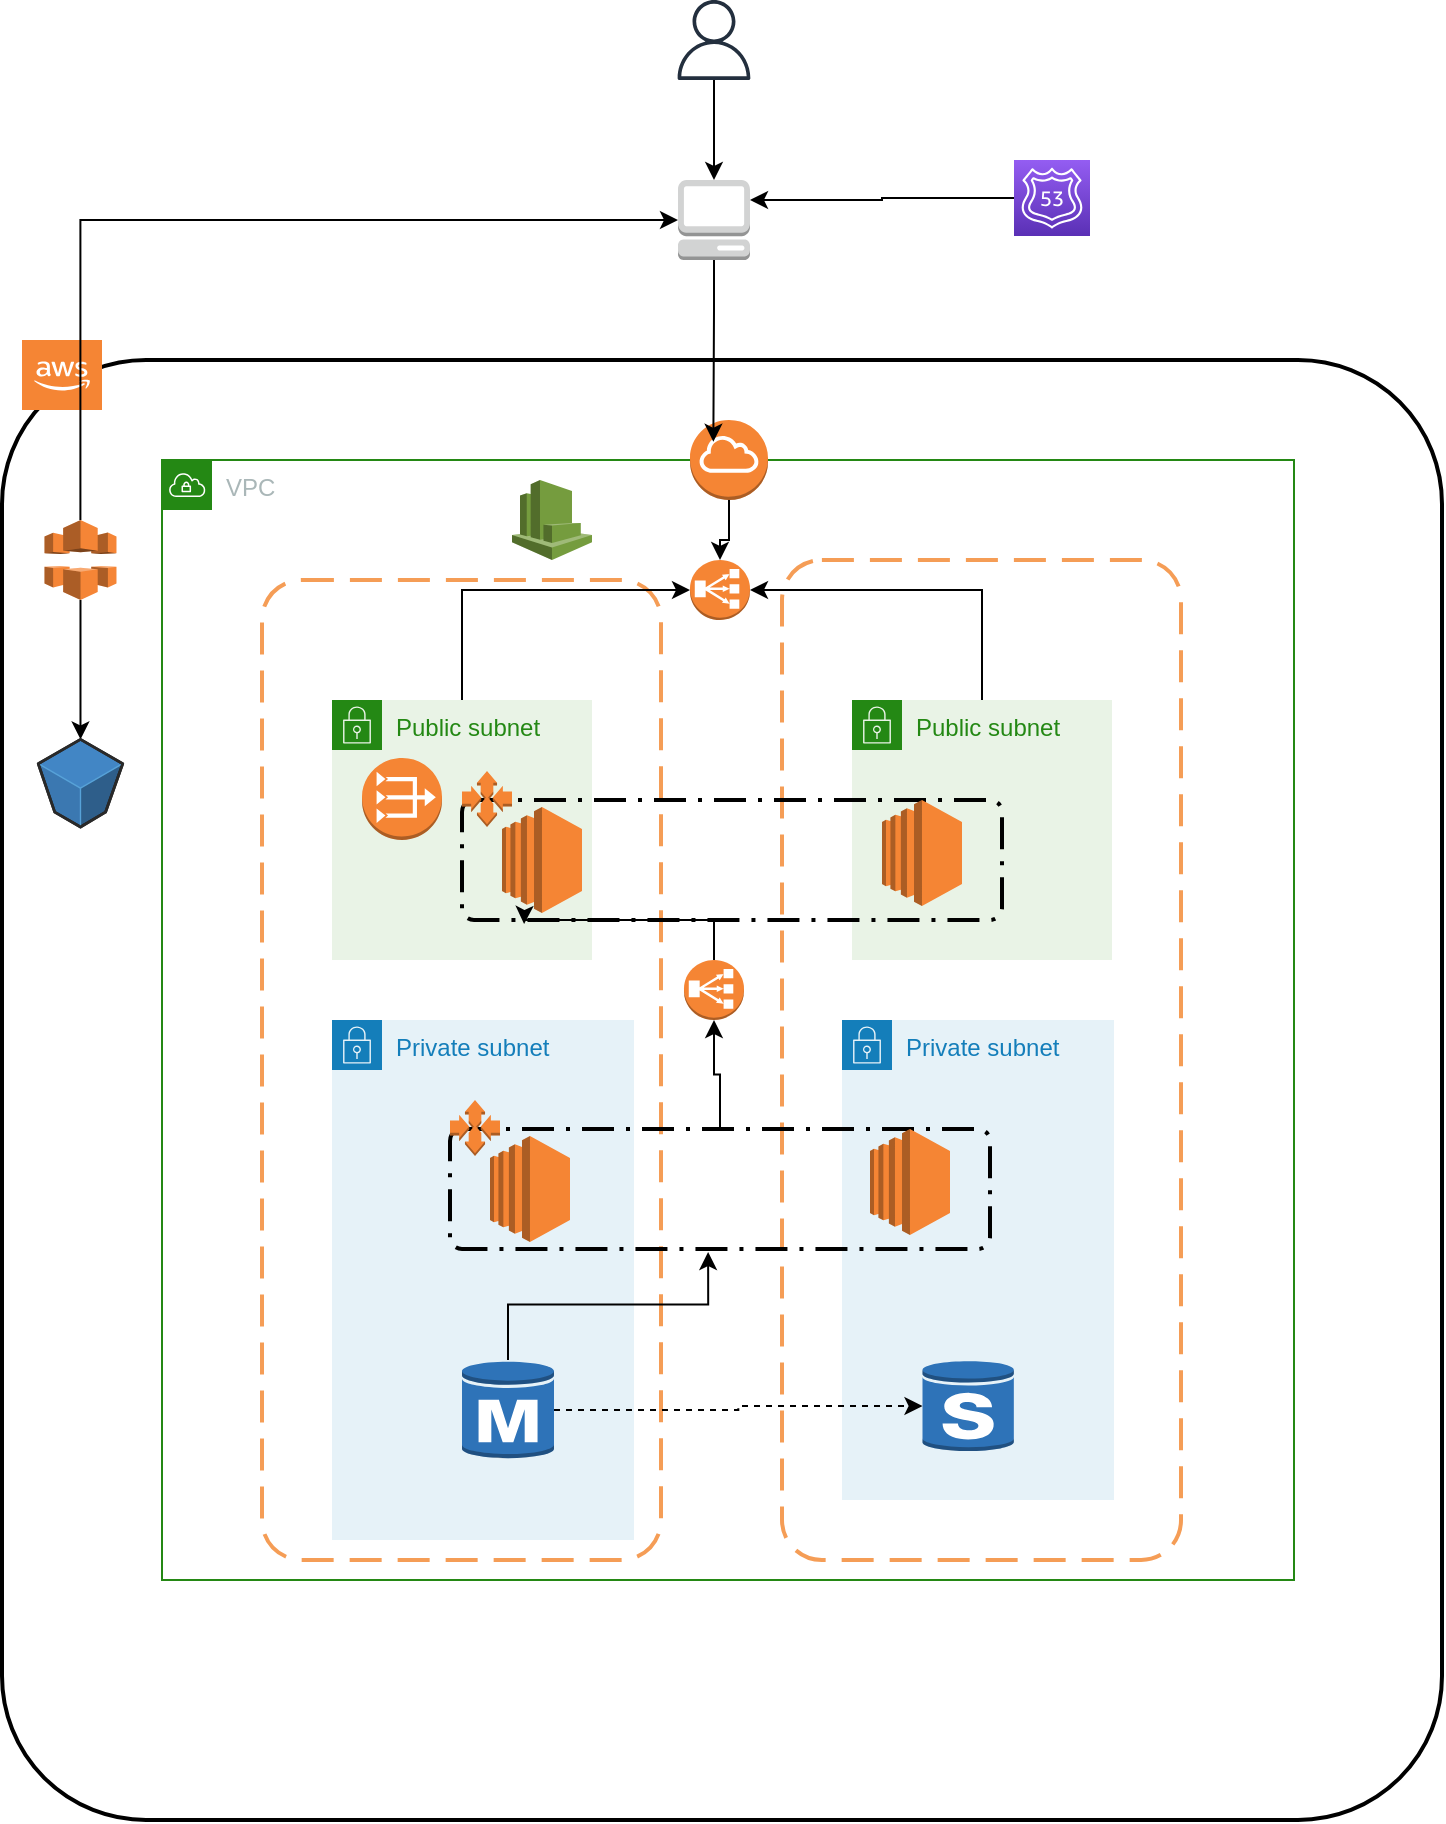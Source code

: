 <mxGraphModel dx="828" dy="452" grid="1" gridSize="10" guides="1" tooltips="1" connect="1" arrows="1" fold="1" page="1" pageScale="1" pageWidth="827" pageHeight="1169" math="0" shadow="0">
  <root>
    <mxCell id="0" />
    <mxCell id="1" parent="0" />
    <mxCell id="SvOMnRUsbYDvrZykP-B6-26" value="" style="rounded=1;arcSize=10;dashed=0;fillColor=none;gradientColor=none;strokeWidth=2;" parent="1" vertex="1">
      <mxGeometry x="54" y="190" width="720" height="730" as="geometry" />
    </mxCell>
    <mxCell id="SvOMnRUsbYDvrZykP-B6-1" value="VPC" style="points=[[0,0],[0.25,0],[0.5,0],[0.75,0],[1,0],[1,0.25],[1,0.5],[1,0.75],[1,1],[0.75,1],[0.5,1],[0.25,1],[0,1],[0,0.75],[0,0.5],[0,0.25]];outlineConnect=0;gradientColor=none;html=1;whiteSpace=wrap;fontSize=12;fontStyle=0;shape=mxgraph.aws4.group;grIcon=mxgraph.aws4.group_vpc;strokeColor=#248814;fillColor=none;verticalAlign=top;align=left;spacingLeft=30;fontColor=#AAB7B8;dashed=0;" parent="1" vertex="1">
      <mxGeometry x="134" y="240" width="566" height="560" as="geometry" />
    </mxCell>
    <mxCell id="SvOMnRUsbYDvrZykP-B6-2" value="" style="rounded=1;arcSize=10;dashed=1;strokeColor=#F59D56;fillColor=none;gradientColor=none;dashPattern=8 4;strokeWidth=2;" parent="1" vertex="1">
      <mxGeometry x="184" y="300" width="199.5" height="490" as="geometry" />
    </mxCell>
    <mxCell id="SvOMnRUsbYDvrZykP-B6-3" value="" style="rounded=1;arcSize=10;dashed=1;strokeColor=#F59D56;fillColor=none;gradientColor=none;dashPattern=8 4;strokeWidth=2;" parent="1" vertex="1">
      <mxGeometry x="444" y="290" width="199.5" height="500" as="geometry" />
    </mxCell>
    <mxCell id="SvOMnRUsbYDvrZykP-B6-20" style="edgeStyle=orthogonalEdgeStyle;rounded=0;orthogonalLoop=1;jettySize=auto;html=1;exitX=0.5;exitY=0;exitDx=0;exitDy=0;entryX=0;entryY=0.5;entryDx=0;entryDy=0;entryPerimeter=0;" parent="1" source="SvOMnRUsbYDvrZykP-B6-4" target="SvOMnRUsbYDvrZykP-B6-19" edge="1">
      <mxGeometry relative="1" as="geometry" />
    </mxCell>
    <mxCell id="SvOMnRUsbYDvrZykP-B6-4" value="Public subnet" style="points=[[0,0],[0.25,0],[0.5,0],[0.75,0],[1,0],[1,0.25],[1,0.5],[1,0.75],[1,1],[0.75,1],[0.5,1],[0.25,1],[0,1],[0,0.75],[0,0.5],[0,0.25]];outlineConnect=0;gradientColor=none;html=1;whiteSpace=wrap;fontSize=12;fontStyle=0;shape=mxgraph.aws4.group;grIcon=mxgraph.aws4.group_security_group;grStroke=0;strokeColor=#248814;fillColor=#E9F3E6;verticalAlign=top;align=left;spacingLeft=30;fontColor=#248814;dashed=0;" parent="1" vertex="1">
      <mxGeometry x="219" y="360" width="130" height="130" as="geometry" />
    </mxCell>
    <mxCell id="SvOMnRUsbYDvrZykP-B6-21" style="edgeStyle=orthogonalEdgeStyle;rounded=0;orthogonalLoop=1;jettySize=auto;html=1;exitX=0.5;exitY=0;exitDx=0;exitDy=0;entryX=1;entryY=0.5;entryDx=0;entryDy=0;entryPerimeter=0;" parent="1" source="SvOMnRUsbYDvrZykP-B6-5" target="SvOMnRUsbYDvrZykP-B6-19" edge="1">
      <mxGeometry relative="1" as="geometry" />
    </mxCell>
    <mxCell id="SvOMnRUsbYDvrZykP-B6-5" value="Public subnet" style="points=[[0,0],[0.25,0],[0.5,0],[0.75,0],[1,0],[1,0.25],[1,0.5],[1,0.75],[1,1],[0.75,1],[0.5,1],[0.25,1],[0,1],[0,0.75],[0,0.5],[0,0.25]];outlineConnect=0;gradientColor=none;html=1;whiteSpace=wrap;fontSize=12;fontStyle=0;shape=mxgraph.aws4.group;grIcon=mxgraph.aws4.group_security_group;grStroke=0;strokeColor=#248814;fillColor=#E9F3E6;verticalAlign=top;align=left;spacingLeft=30;fontColor=#248814;dashed=0;" parent="1" vertex="1">
      <mxGeometry x="479" y="360" width="130" height="130" as="geometry" />
    </mxCell>
    <mxCell id="SvOMnRUsbYDvrZykP-B6-6" value="Private subnet" style="points=[[0,0],[0.25,0],[0.5,0],[0.75,0],[1,0],[1,0.25],[1,0.5],[1,0.75],[1,1],[0.75,1],[0.5,1],[0.25,1],[0,1],[0,0.75],[0,0.5],[0,0.25]];outlineConnect=0;gradientColor=none;html=1;whiteSpace=wrap;fontSize=12;fontStyle=0;shape=mxgraph.aws4.group;grIcon=mxgraph.aws4.group_security_group;grStroke=0;strokeColor=#147EBA;fillColor=#E6F2F8;verticalAlign=top;align=left;spacingLeft=30;fontColor=#147EBA;dashed=0;" parent="1" vertex="1">
      <mxGeometry x="219" y="520" width="151" height="260" as="geometry" />
    </mxCell>
    <mxCell id="SvOMnRUsbYDvrZykP-B6-7" value="Private subnet" style="points=[[0,0],[0.25,0],[0.5,0],[0.75,0],[1,0],[1,0.25],[1,0.5],[1,0.75],[1,1],[0.75,1],[0.5,1],[0.25,1],[0,1],[0,0.75],[0,0.5],[0,0.25]];outlineConnect=0;gradientColor=none;html=1;whiteSpace=wrap;fontSize=12;fontStyle=0;shape=mxgraph.aws4.group;grIcon=mxgraph.aws4.group_security_group;grStroke=0;strokeColor=#147EBA;fillColor=#E6F2F8;verticalAlign=top;align=left;spacingLeft=30;fontColor=#147EBA;dashed=0;" parent="1" vertex="1">
      <mxGeometry x="474" y="520" width="136" height="240" as="geometry" />
    </mxCell>
    <mxCell id="SvOMnRUsbYDvrZykP-B6-9" value="" style="outlineConnect=0;dashed=0;verticalLabelPosition=bottom;verticalAlign=top;align=center;html=1;shape=mxgraph.aws3.vpc_nat_gateway;fillColor=#F58534;gradientColor=none;" parent="1" vertex="1">
      <mxGeometry x="234" y="389" width="40" height="41" as="geometry" />
    </mxCell>
    <mxCell id="SvOMnRUsbYDvrZykP-B6-12" value="" style="rounded=1;arcSize=10;dashed=1;fillColor=none;gradientColor=none;dashPattern=8 3 1 3;strokeWidth=2;" parent="1" vertex="1">
      <mxGeometry x="284" y="410" width="270" height="60" as="geometry" />
    </mxCell>
    <mxCell id="SvOMnRUsbYDvrZykP-B6-14" value="" style="outlineConnect=0;dashed=0;verticalLabelPosition=bottom;verticalAlign=top;align=center;html=1;shape=mxgraph.aws3.ec2;fillColor=#F58534;gradientColor=none;" parent="1" vertex="1">
      <mxGeometry x="304" y="413.5" width="40" height="53" as="geometry" />
    </mxCell>
    <mxCell id="SvOMnRUsbYDvrZykP-B6-15" value="" style="outlineConnect=0;dashed=0;verticalLabelPosition=bottom;verticalAlign=top;align=center;html=1;shape=mxgraph.aws3.ec2;fillColor=#F58534;gradientColor=none;" parent="1" vertex="1">
      <mxGeometry x="494" y="410" width="40" height="53" as="geometry" />
    </mxCell>
    <mxCell id="SvOMnRUsbYDvrZykP-B6-16" value="" style="outlineConnect=0;dashed=0;verticalLabelPosition=bottom;verticalAlign=top;align=center;html=1;shape=mxgraph.aws3.auto_scaling;fillColor=#F58534;gradientColor=none;" parent="1" vertex="1">
      <mxGeometry x="284" y="395.5" width="25" height="28" as="geometry" />
    </mxCell>
    <mxCell id="1bcdogwH6yoz4RuCBmq0-6" style="edgeStyle=orthogonalEdgeStyle;rounded=0;orthogonalLoop=1;jettySize=auto;html=1;entryX=0.5;entryY=0;entryDx=0;entryDy=0;entryPerimeter=0;" parent="1" source="SvOMnRUsbYDvrZykP-B6-17" target="SvOMnRUsbYDvrZykP-B6-19" edge="1">
      <mxGeometry relative="1" as="geometry" />
    </mxCell>
    <mxCell id="SvOMnRUsbYDvrZykP-B6-17" value="" style="outlineConnect=0;dashed=0;verticalLabelPosition=bottom;verticalAlign=top;align=center;html=1;shape=mxgraph.aws3.internet_gateway;fillColor=#F58534;gradientColor=none;" parent="1" vertex="1">
      <mxGeometry x="398" y="220" width="39" height="40" as="geometry" />
    </mxCell>
    <mxCell id="SvOMnRUsbYDvrZykP-B6-19" value="" style="outlineConnect=0;dashed=0;verticalLabelPosition=bottom;verticalAlign=top;align=center;html=1;shape=mxgraph.aws3.classic_load_balancer;fillColor=#F58534;gradientColor=none;" parent="1" vertex="1">
      <mxGeometry x="398" y="290" width="30" height="30" as="geometry" />
    </mxCell>
    <mxCell id="SvOMnRUsbYDvrZykP-B6-28" value="" style="outlineConnect=0;dashed=0;verticalLabelPosition=bottom;verticalAlign=top;align=center;html=1;shape=mxgraph.aws3.cloud_2;fillColor=#F58534;gradientColor=none;" parent="1" vertex="1">
      <mxGeometry x="64" y="180" width="40" height="35" as="geometry" />
    </mxCell>
    <mxCell id="1bcdogwH6yoz4RuCBmq0-1" value="" style="outlineConnect=0;dashed=0;verticalLabelPosition=bottom;verticalAlign=top;align=center;html=1;shape=mxgraph.aws3.cloudwatch;fillColor=#759C3E;gradientColor=none;" parent="1" vertex="1">
      <mxGeometry x="309" y="250" width="40" height="40" as="geometry" />
    </mxCell>
    <mxCell id="1bcdogwH6yoz4RuCBmq0-5" style="edgeStyle=orthogonalEdgeStyle;rounded=0;orthogonalLoop=1;jettySize=auto;html=1;entryX=0.494;entryY=0.056;entryDx=0;entryDy=0;entryPerimeter=0;" parent="1" source="1bcdogwH6yoz4RuCBmq0-2" target="SvOMnRUsbYDvrZykP-B6-26" edge="1">
      <mxGeometry relative="1" as="geometry" />
    </mxCell>
    <mxCell id="1bcdogwH6yoz4RuCBmq0-2" value="" style="outlineConnect=0;dashed=0;verticalLabelPosition=bottom;verticalAlign=top;align=center;html=1;shape=mxgraph.aws3.management_console;fillColor=#D2D3D3;gradientColor=none;" parent="1" vertex="1">
      <mxGeometry x="392" y="100" width="36" height="40" as="geometry" />
    </mxCell>
    <mxCell id="1bcdogwH6yoz4RuCBmq0-4" style="edgeStyle=orthogonalEdgeStyle;rounded=0;orthogonalLoop=1;jettySize=auto;html=1;entryX=0.5;entryY=0;entryDx=0;entryDy=0;entryPerimeter=0;" parent="1" source="1bcdogwH6yoz4RuCBmq0-3" target="1bcdogwH6yoz4RuCBmq0-2" edge="1">
      <mxGeometry relative="1" as="geometry" />
    </mxCell>
    <mxCell id="1bcdogwH6yoz4RuCBmq0-3" value="" style="outlineConnect=0;fontColor=#232F3E;gradientColor=none;fillColor=#232F3E;strokeColor=none;dashed=0;verticalLabelPosition=bottom;verticalAlign=top;align=center;html=1;fontSize=12;fontStyle=0;aspect=fixed;pointerEvents=1;shape=mxgraph.aws4.user;" parent="1" vertex="1">
      <mxGeometry x="390" y="10" width="40" height="40" as="geometry" />
    </mxCell>
    <mxCell id="LIP_4_6lwPR3aqc41IEP-4" style="edgeStyle=orthogonalEdgeStyle;rounded=0;orthogonalLoop=1;jettySize=auto;html=1;" parent="1" source="LIP_4_6lwPR3aqc41IEP-1" target="LIP_4_6lwPR3aqc41IEP-3" edge="1">
      <mxGeometry relative="1" as="geometry" />
    </mxCell>
    <mxCell id="LIP_4_6lwPR3aqc41IEP-5" style="edgeStyle=orthogonalEdgeStyle;rounded=0;orthogonalLoop=1;jettySize=auto;html=1;entryX=0;entryY=0.5;entryDx=0;entryDy=0;entryPerimeter=0;" parent="1" source="LIP_4_6lwPR3aqc41IEP-1" target="1bcdogwH6yoz4RuCBmq0-2" edge="1">
      <mxGeometry relative="1" as="geometry">
        <Array as="points">
          <mxPoint x="93" y="120" />
        </Array>
      </mxGeometry>
    </mxCell>
    <mxCell id="LIP_4_6lwPR3aqc41IEP-1" value="" style="outlineConnect=0;dashed=0;verticalLabelPosition=bottom;verticalAlign=top;align=center;html=1;shape=mxgraph.aws3.cloudfront;fillColor=#F58536;gradientColor=none;" parent="1" vertex="1">
      <mxGeometry x="75.24" y="270" width="36" height="40" as="geometry" />
    </mxCell>
    <mxCell id="LIP_4_6lwPR3aqc41IEP-3" value="" style="verticalLabelPosition=bottom;html=1;verticalAlign=top;strokeWidth=1;align=center;outlineConnect=0;dashed=0;outlineConnect=0;shape=mxgraph.aws3d.s3Bucket;fillColor=#4286c5;strokeColor=#57A2D8;aspect=fixed;" parent="1" vertex="1">
      <mxGeometry x="72.13" y="379.7" width="42.22" height="43.8" as="geometry" />
    </mxCell>
    <mxCell id="LIP_4_6lwPR3aqc41IEP-7" style="edgeStyle=orthogonalEdgeStyle;rounded=0;orthogonalLoop=1;jettySize=auto;html=1;entryX=1;entryY=0.25;entryDx=0;entryDy=0;entryPerimeter=0;" parent="1" source="LIP_4_6lwPR3aqc41IEP-6" target="1bcdogwH6yoz4RuCBmq0-2" edge="1">
      <mxGeometry relative="1" as="geometry" />
    </mxCell>
    <mxCell id="LIP_4_6lwPR3aqc41IEP-6" value="" style="points=[[0,0,0],[0.25,0,0],[0.5,0,0],[0.75,0,0],[1,0,0],[0,1,0],[0.25,1,0],[0.5,1,0],[0.75,1,0],[1,1,0],[0,0.25,0],[0,0.5,0],[0,0.75,0],[1,0.25,0],[1,0.5,0],[1,0.75,0]];outlineConnect=0;fontColor=#232F3E;gradientColor=#945DF2;gradientDirection=north;fillColor=#5A30B5;strokeColor=#ffffff;dashed=0;verticalLabelPosition=bottom;verticalAlign=top;align=center;html=1;fontSize=12;fontStyle=0;aspect=fixed;shape=mxgraph.aws4.resourceIcon;resIcon=mxgraph.aws4.route_53;" parent="1" vertex="1">
      <mxGeometry x="560" y="90" width="38" height="38" as="geometry" />
    </mxCell>
    <mxCell id="VL9K1f3Sl9hh_dgJZYFq-10" style="edgeStyle=orthogonalEdgeStyle;rounded=0;orthogonalLoop=1;jettySize=auto;html=1;entryX=0.5;entryY=1;entryDx=0;entryDy=0;entryPerimeter=0;" edge="1" parent="1" source="VL9K1f3Sl9hh_dgJZYFq-1" target="VL9K1f3Sl9hh_dgJZYFq-5">
      <mxGeometry relative="1" as="geometry" />
    </mxCell>
    <mxCell id="VL9K1f3Sl9hh_dgJZYFq-1" value="" style="rounded=1;arcSize=10;dashed=1;fillColor=none;gradientColor=none;dashPattern=8 3 1 3;strokeWidth=2;" vertex="1" parent="1">
      <mxGeometry x="278" y="574.5" width="270" height="60" as="geometry" />
    </mxCell>
    <mxCell id="VL9K1f3Sl9hh_dgJZYFq-2" value="" style="outlineConnect=0;dashed=0;verticalLabelPosition=bottom;verticalAlign=top;align=center;html=1;shape=mxgraph.aws3.ec2;fillColor=#F58534;gradientColor=none;" vertex="1" parent="1">
      <mxGeometry x="298" y="578" width="40" height="53" as="geometry" />
    </mxCell>
    <mxCell id="VL9K1f3Sl9hh_dgJZYFq-3" value="" style="outlineConnect=0;dashed=0;verticalLabelPosition=bottom;verticalAlign=top;align=center;html=1;shape=mxgraph.aws3.ec2;fillColor=#F58534;gradientColor=none;" vertex="1" parent="1">
      <mxGeometry x="488" y="574.5" width="40" height="53" as="geometry" />
    </mxCell>
    <mxCell id="VL9K1f3Sl9hh_dgJZYFq-4" value="" style="outlineConnect=0;dashed=0;verticalLabelPosition=bottom;verticalAlign=top;align=center;html=1;shape=mxgraph.aws3.auto_scaling;fillColor=#F58534;gradientColor=none;" vertex="1" parent="1">
      <mxGeometry x="278" y="560" width="25" height="28" as="geometry" />
    </mxCell>
    <mxCell id="VL9K1f3Sl9hh_dgJZYFq-9" style="edgeStyle=orthogonalEdgeStyle;rounded=0;orthogonalLoop=1;jettySize=auto;html=1;entryX=0.115;entryY=1.033;entryDx=0;entryDy=0;entryPerimeter=0;" edge="1" parent="1" source="VL9K1f3Sl9hh_dgJZYFq-5" target="SvOMnRUsbYDvrZykP-B6-12">
      <mxGeometry relative="1" as="geometry" />
    </mxCell>
    <mxCell id="VL9K1f3Sl9hh_dgJZYFq-5" value="" style="outlineConnect=0;dashed=0;verticalLabelPosition=bottom;verticalAlign=top;align=center;html=1;shape=mxgraph.aws3.classic_load_balancer;fillColor=#F58534;gradientColor=none;" vertex="1" parent="1">
      <mxGeometry x="395" y="490" width="30" height="30" as="geometry" />
    </mxCell>
    <mxCell id="VL9K1f3Sl9hh_dgJZYFq-11" style="edgeStyle=orthogonalEdgeStyle;rounded=0;orthogonalLoop=1;jettySize=auto;html=1;entryX=0.478;entryY=1.025;entryDx=0;entryDy=0;entryPerimeter=0;" edge="1" parent="1" source="VL9K1f3Sl9hh_dgJZYFq-6" target="VL9K1f3Sl9hh_dgJZYFq-1">
      <mxGeometry relative="1" as="geometry" />
    </mxCell>
    <mxCell id="VL9K1f3Sl9hh_dgJZYFq-14" style="edgeStyle=orthogonalEdgeStyle;rounded=0;orthogonalLoop=1;jettySize=auto;html=1;dashed=1;" edge="1" parent="1" source="VL9K1f3Sl9hh_dgJZYFq-6" target="VL9K1f3Sl9hh_dgJZYFq-7">
      <mxGeometry relative="1" as="geometry" />
    </mxCell>
    <mxCell id="VL9K1f3Sl9hh_dgJZYFq-6" value="" style="outlineConnect=0;dashed=0;verticalLabelPosition=bottom;verticalAlign=top;align=center;html=1;shape=mxgraph.aws3.rds_db_instance;fillColor=#2E73B8;gradientColor=none;" vertex="1" parent="1">
      <mxGeometry x="284" y="690" width="46" height="50" as="geometry" />
    </mxCell>
    <mxCell id="VL9K1f3Sl9hh_dgJZYFq-7" value="" style="outlineConnect=0;dashed=0;verticalLabelPosition=bottom;verticalAlign=top;align=center;html=1;shape=mxgraph.aws3.rds_db_instance_standby_multi_az;fillColor=#2E73B8;gradientColor=none;" vertex="1" parent="1">
      <mxGeometry x="514.25" y="690" width="45.75" height="46" as="geometry" />
    </mxCell>
  </root>
</mxGraphModel>
